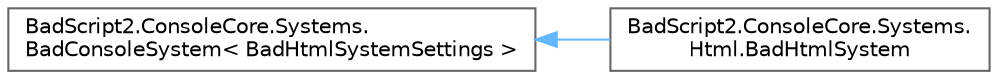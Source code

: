 digraph "Graphical Class Hierarchy"
{
 // LATEX_PDF_SIZE
  bgcolor="transparent";
  edge [fontname=Helvetica,fontsize=10,labelfontname=Helvetica,labelfontsize=10];
  node [fontname=Helvetica,fontsize=10,shape=box,height=0.2,width=0.4];
  rankdir="LR";
  Node0 [id="Node000000",label="BadScript2.ConsoleCore.Systems.\lBadConsoleSystem\< BadHtmlSystemSettings \>",height=0.2,width=0.4,color="grey40", fillcolor="white", style="filled",URL="$class_bad_script2_1_1_console_core_1_1_systems_1_1_bad_console_system.html",tooltip=" "];
  Node0 -> Node1 [id="edge25_Node000000_Node000001",dir="back",color="steelblue1",style="solid",tooltip=" "];
  Node1 [id="Node000001",label="BadScript2.ConsoleCore.Systems.\lHtml.BadHtmlSystem",height=0.2,width=0.4,color="grey40", fillcolor="white", style="filled",URL="$class_bad_script2_1_1_console_core_1_1_systems_1_1_html_1_1_bad_html_system.html",tooltip="Runs the Html Template Engine."];
}
